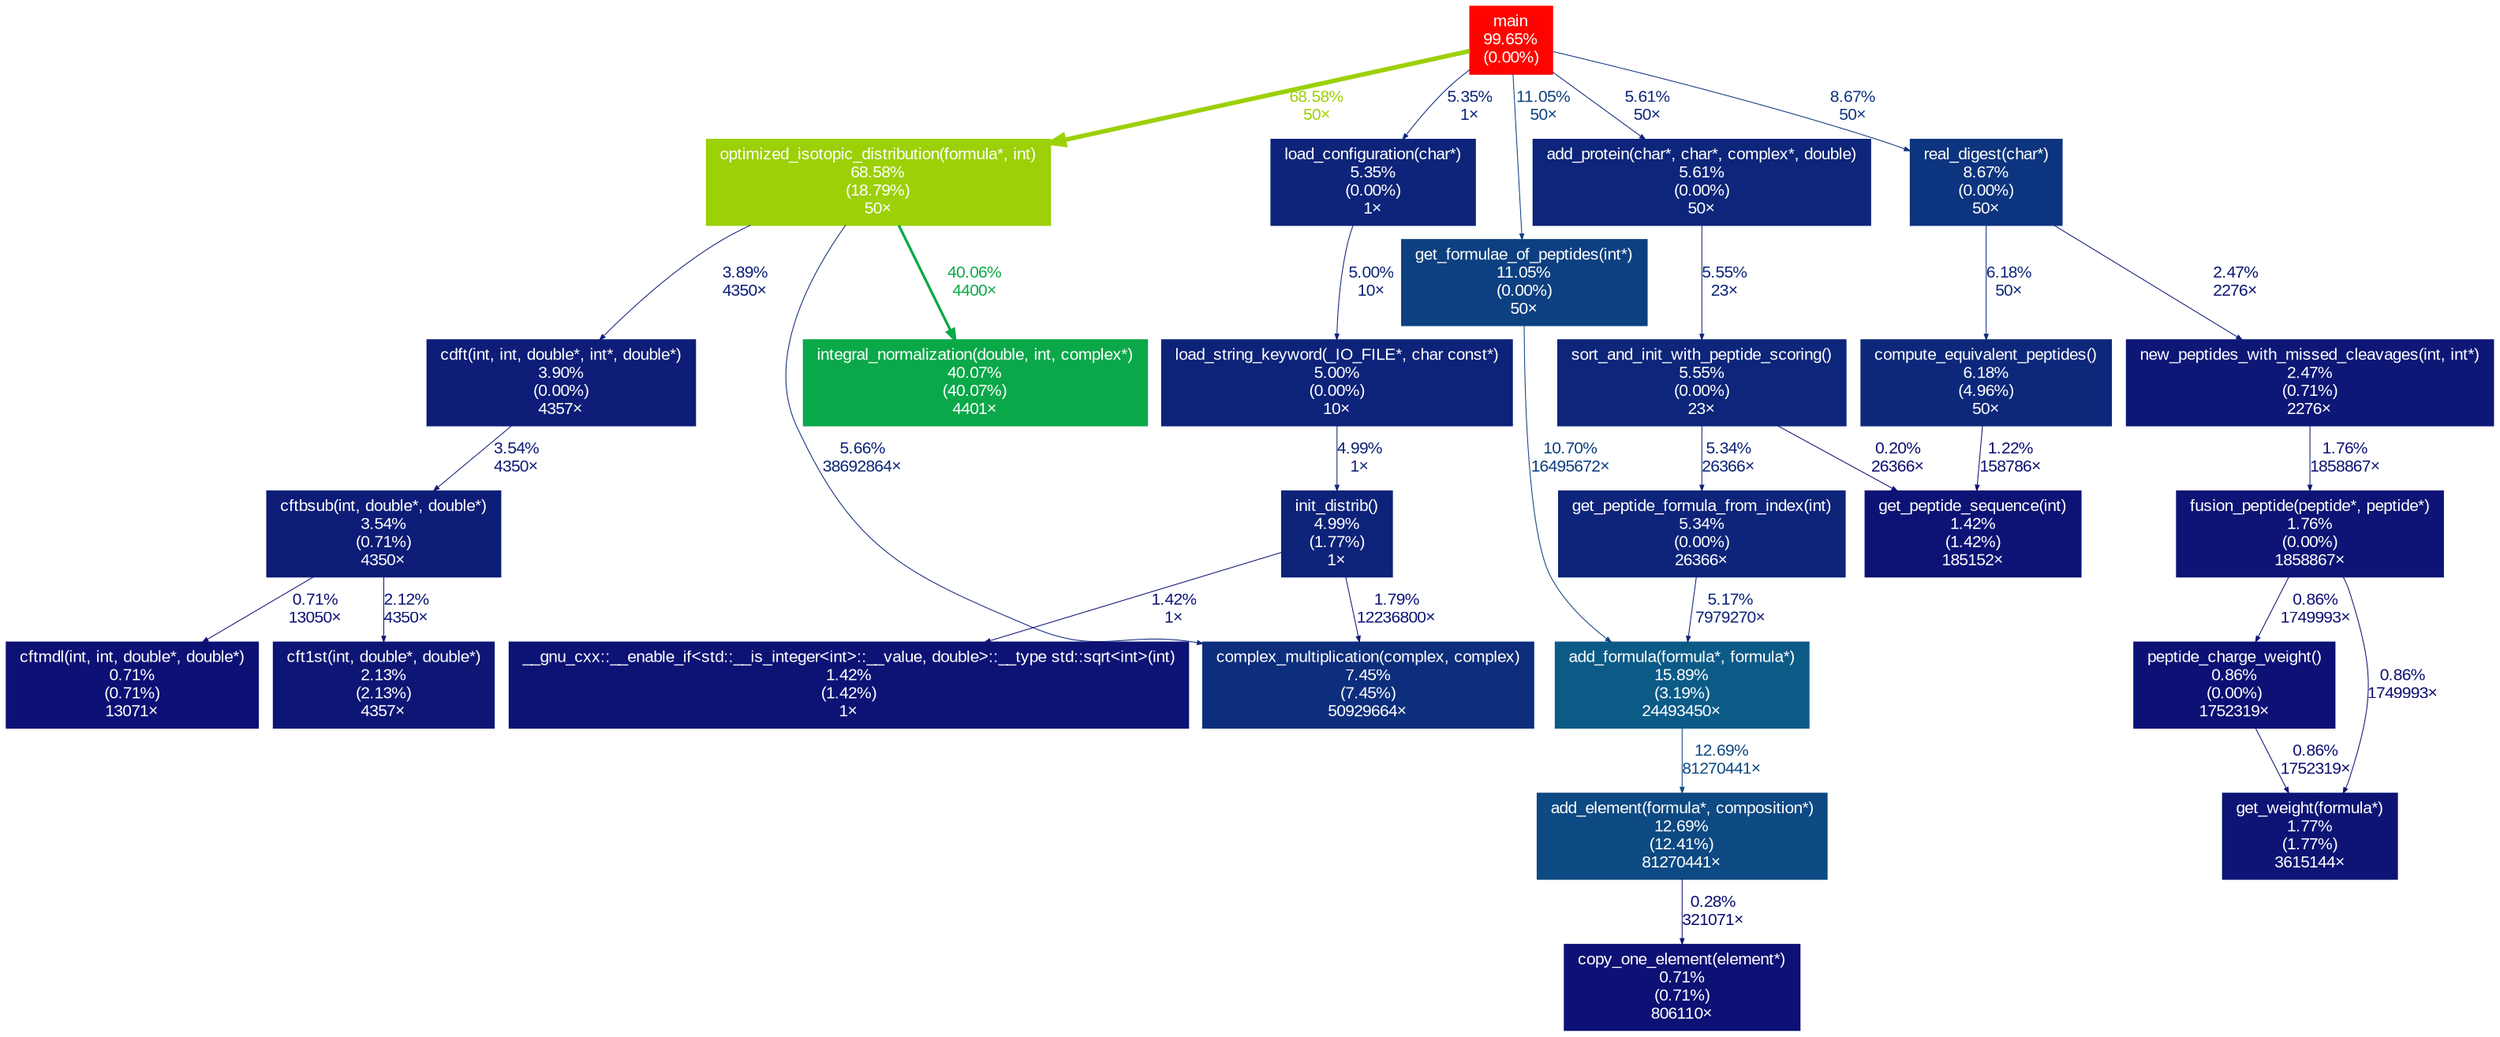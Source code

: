 digraph {
	graph [fontname=Arial, nodesep=0.125, ranksep=0.25];
	node [fontcolor=white, fontname=Arial, height=0, shape=box, style=filled, width=0];
	edge [fontname=Arial];
	1 [color="#fe0400", fontcolor="#ffffff", fontsize="10.00", label="main\n99.65%\n(0.00%)"];
	1 -> 2 [arrowsize="0.83", color="#9cd007", fontcolor="#9cd007", fontsize="10.00", label="68.58%\n50×", labeldistance="2.74", penwidth="2.74"];
	1 -> 6 [arrowsize="0.35", color="#0d4081", fontcolor="#0d4081", fontsize="10.00", label="11.05%\n50×", labeldistance="0.50", penwidth="0.50"];
	1 -> 7 [arrowsize="0.35", color="#0d347e", fontcolor="#0d347e", fontsize="10.00", label="8.67%\n50×", labeldistance="0.50", penwidth="0.50"];
	1 -> 10 [arrowsize="0.35", color="#0d257a", fontcolor="#0d257a", fontsize="10.00", label="5.61%\n50×", labeldistance="0.50", penwidth="0.50"];
	1 -> 12 [arrowsize="0.35", color="#0d247a", fontcolor="#0d247a", fontsize="10.00", label="5.35%\n1×", labeldistance="0.50", penwidth="0.50"];
	2 [color="#9cd007", fontcolor="#ffffff", fontsize="10.00", label="optimized_isotopic_distribution(formula*, int)\n68.58%\n(18.79%)\n50×"];
	2 -> 3 [arrowsize="0.63", color="#0ba849", fontcolor="#0ba849", fontsize="10.00", label="40.06%\n4400×", labeldistance="1.60", penwidth="1.60"];
	2 -> 8 [arrowsize="0.35", color="#0d257a", fontcolor="#0d257a", fontsize="10.00", label="5.66%\n38692864×", labeldistance="0.50", penwidth="0.50"];
	2 -> 16 [arrowsize="0.35", color="#0d1d78", fontcolor="#0d1d78", fontsize="10.00", label="3.89%\n4350×", labeldistance="0.50", penwidth="0.50"];
	3 [color="#0ba849", fontcolor="#ffffff", fontsize="10.00", label="integral_normalization(double, int, complex*)\n40.07%\n(40.07%)\n4401×"];
	4 [color="#0c5b87", fontcolor="#ffffff", fontsize="10.00", label="add_formula(formula*, formula*)\n15.89%\n(3.19%)\n24493450×"];
	4 -> 5 [arrowsize="0.36", color="#0d4983", fontcolor="#0d4983", fontsize="10.00", label="12.69%\n81270441×", labeldistance="0.51", penwidth="0.51"];
	5 [color="#0d4983", fontcolor="#ffffff", fontsize="10.00", label="add_element(formula*, composition*)\n12.69%\n(12.41%)\n81270441×"];
	5 -> 25 [arrowsize="0.35", color="#0d0e73", fontcolor="#0d0e73", fontsize="10.00", label="0.28%\n321071×", labeldistance="0.50", penwidth="0.50"];
	6 [color="#0d4081", fontcolor="#ffffff", fontsize="10.00", label="get_formulae_of_peptides(int*)\n11.05%\n(0.00%)\n50×"];
	6 -> 4 [arrowsize="0.35", color="#0d3e81", fontcolor="#0d3e81", fontsize="10.00", label="10.70%\n16495672×", labeldistance="0.50", penwidth="0.50"];
	7 [color="#0d347e", fontcolor="#ffffff", fontsize="10.00", label="real_digest(char*)\n8.67%\n(0.00%)\n50×"];
	7 -> 9 [arrowsize="0.35", color="#0d287b", fontcolor="#0d287b", fontsize="10.00", label="6.18%\n50×", labeldistance="0.50", penwidth="0.50"];
	7 -> 18 [arrowsize="0.35", color="#0d1776", fontcolor="#0d1776", fontsize="10.00", label="2.47%\n2276×", labeldistance="0.50", penwidth="0.50"];
	8 [color="#0d2e7c", fontcolor="#ffffff", fontsize="10.00", label="complex_multiplication(complex, complex)\n7.45%\n(7.45%)\n50929664×"];
	9 [color="#0d287b", fontcolor="#ffffff", fontsize="10.00", label="compute_equivalent_peptides()\n6.18%\n(4.96%)\n50×"];
	9 -> 22 [arrowsize="0.35", color="#0d1274", fontcolor="#0d1274", fontsize="10.00", label="1.22%\n158786×", labeldistance="0.50", penwidth="0.50"];
	10 [color="#0d257a", fontcolor="#ffffff", fontsize="10.00", label="add_protein(char*, char*, complex*, double)\n5.61%\n(0.00%)\n50×"];
	10 -> 11 [arrowsize="0.35", color="#0d257a", fontcolor="#0d257a", fontsize="10.00", label="5.55%\n23×", labeldistance="0.50", penwidth="0.50"];
	11 [color="#0d257a", fontcolor="#ffffff", fontsize="10.00", label="sort_and_init_with_peptide_scoring()\n5.55%\n(0.00%)\n23×"];
	11 -> 13 [arrowsize="0.35", color="#0d247a", fontcolor="#0d247a", fontsize="10.00", label="5.34%\n26366×", labeldistance="0.50", penwidth="0.50"];
	11 -> 22 [arrowsize="0.35", color="#0d0e73", fontcolor="#0d0e73", fontsize="10.00", label="0.20%\n26366×", labeldistance="0.50", penwidth="0.50"];
	12 [color="#0d247a", fontcolor="#ffffff", fontsize="10.00", label="load_configuration(char*)\n5.35%\n(0.00%)\n1×"];
	12 -> 14 [arrowsize="0.35", color="#0d2279", fontcolor="#0d2279", fontsize="10.00", label="5.00%\n10×", labeldistance="0.50", penwidth="0.50"];
	13 [color="#0d247a", fontcolor="#ffffff", fontsize="10.00", label="get_peptide_formula_from_index(int)\n5.34%\n(0.00%)\n26366×"];
	13 -> 4 [arrowsize="0.35", color="#0d2379", fontcolor="#0d2379", fontsize="10.00", label="5.17%\n7979270×", labeldistance="0.50", penwidth="0.50"];
	14 [color="#0d2279", fontcolor="#ffffff", fontsize="10.00", label="load_string_keyword(_IO_FILE*, char const*)\n5.00%\n(0.00%)\n10×"];
	14 -> 15 [arrowsize="0.35", color="#0d2279", fontcolor="#0d2279", fontsize="10.00", label="4.99%\n1×", labeldistance="0.50", penwidth="0.50"];
	15 [color="#0d2279", fontcolor="#ffffff", fontsize="10.00", label="init_distrib()\n4.99%\n(1.77%)\n1×"];
	15 -> 8 [arrowsize="0.35", color="#0d1475", fontcolor="#0d1475", fontsize="10.00", label="1.79%\n12236800×", labeldistance="0.50", penwidth="0.50"];
	15 -> 23 [arrowsize="0.35", color="#0d1375", fontcolor="#0d1375", fontsize="10.00", label="1.42%\n1×", labeldistance="0.50", penwidth="0.50"];
	16 [color="#0d1d78", fontcolor="#ffffff", fontsize="10.00", label="cdft(int, int, double*, int*, double*)\n3.90%\n(0.00%)\n4357×"];
	16 -> 17 [arrowsize="0.35", color="#0d1c77", fontcolor="#0d1c77", fontsize="10.00", label="3.54%\n4350×", labeldistance="0.50", penwidth="0.50"];
	17 [color="#0d1c77", fontcolor="#ffffff", fontsize="10.00", label="cftbsub(int, double*, double*)\n3.54%\n(0.71%)\n4350×"];
	17 -> 19 [arrowsize="0.35", color="#0d1675", fontcolor="#0d1675", fontsize="10.00", label="2.12%\n4350×", labeldistance="0.50", penwidth="0.50"];
	17 -> 26 [arrowsize="0.35", color="#0d1074", fontcolor="#0d1074", fontsize="10.00", label="0.71%\n13050×", labeldistance="0.50", penwidth="0.50"];
	18 [color="#0d1776", fontcolor="#ffffff", fontsize="10.00", label="new_peptides_with_missed_cleavages(int, int*)\n2.47%\n(0.71%)\n2276×"];
	18 -> 21 [arrowsize="0.35", color="#0d1475", fontcolor="#0d1475", fontsize="10.00", label="1.76%\n1858867×", labeldistance="0.50", penwidth="0.50"];
	19 [color="#0d1675", fontcolor="#ffffff", fontsize="10.00", label="cft1st(int, double*, double*)\n2.13%\n(2.13%)\n4357×"];
	20 [color="#0d1475", fontcolor="#ffffff", fontsize="10.00", label="get_weight(formula*)\n1.77%\n(1.77%)\n3615144×"];
	21 [color="#0d1475", fontcolor="#ffffff", fontsize="10.00", label="fusion_peptide(peptide*, peptide*)\n1.76%\n(0.00%)\n1858867×"];
	21 -> 20 [arrowsize="0.35", color="#0d1074", fontcolor="#0d1074", fontsize="10.00", label="0.86%\n1749993×", labeldistance="0.50", penwidth="0.50"];
	21 -> 24 [arrowsize="0.35", color="#0d1074", fontcolor="#0d1074", fontsize="10.00", label="0.86%\n1749993×", labeldistance="0.50", penwidth="0.50"];
	22 [color="#0d1375", fontcolor="#ffffff", fontsize="10.00", label="get_peptide_sequence(int)\n1.42%\n(1.42%)\n185152×"];
	23 [color="#0d1375", fontcolor="#ffffff", fontsize="10.00", label="__gnu_cxx::__enable_if<std::__is_integer<int>::__value, double>::__type std::sqrt<int>(int)\n1.42%\n(1.42%)\n1×"];
	24 [color="#0d1074", fontcolor="#ffffff", fontsize="10.00", label="peptide_charge_weight()\n0.86%\n(0.00%)\n1752319×"];
	24 -> 20 [arrowsize="0.35", color="#0d1074", fontcolor="#0d1074", fontsize="10.00", label="0.86%\n1752319×", labeldistance="0.50", penwidth="0.50"];
	25 [color="#0d1074", fontcolor="#ffffff", fontsize="10.00", label="copy_one_element(element*)\n0.71%\n(0.71%)\n806110×"];
	26 [color="#0d1074", fontcolor="#ffffff", fontsize="10.00", label="cftmdl(int, int, double*, double*)\n0.71%\n(0.71%)\n13071×"];
}
